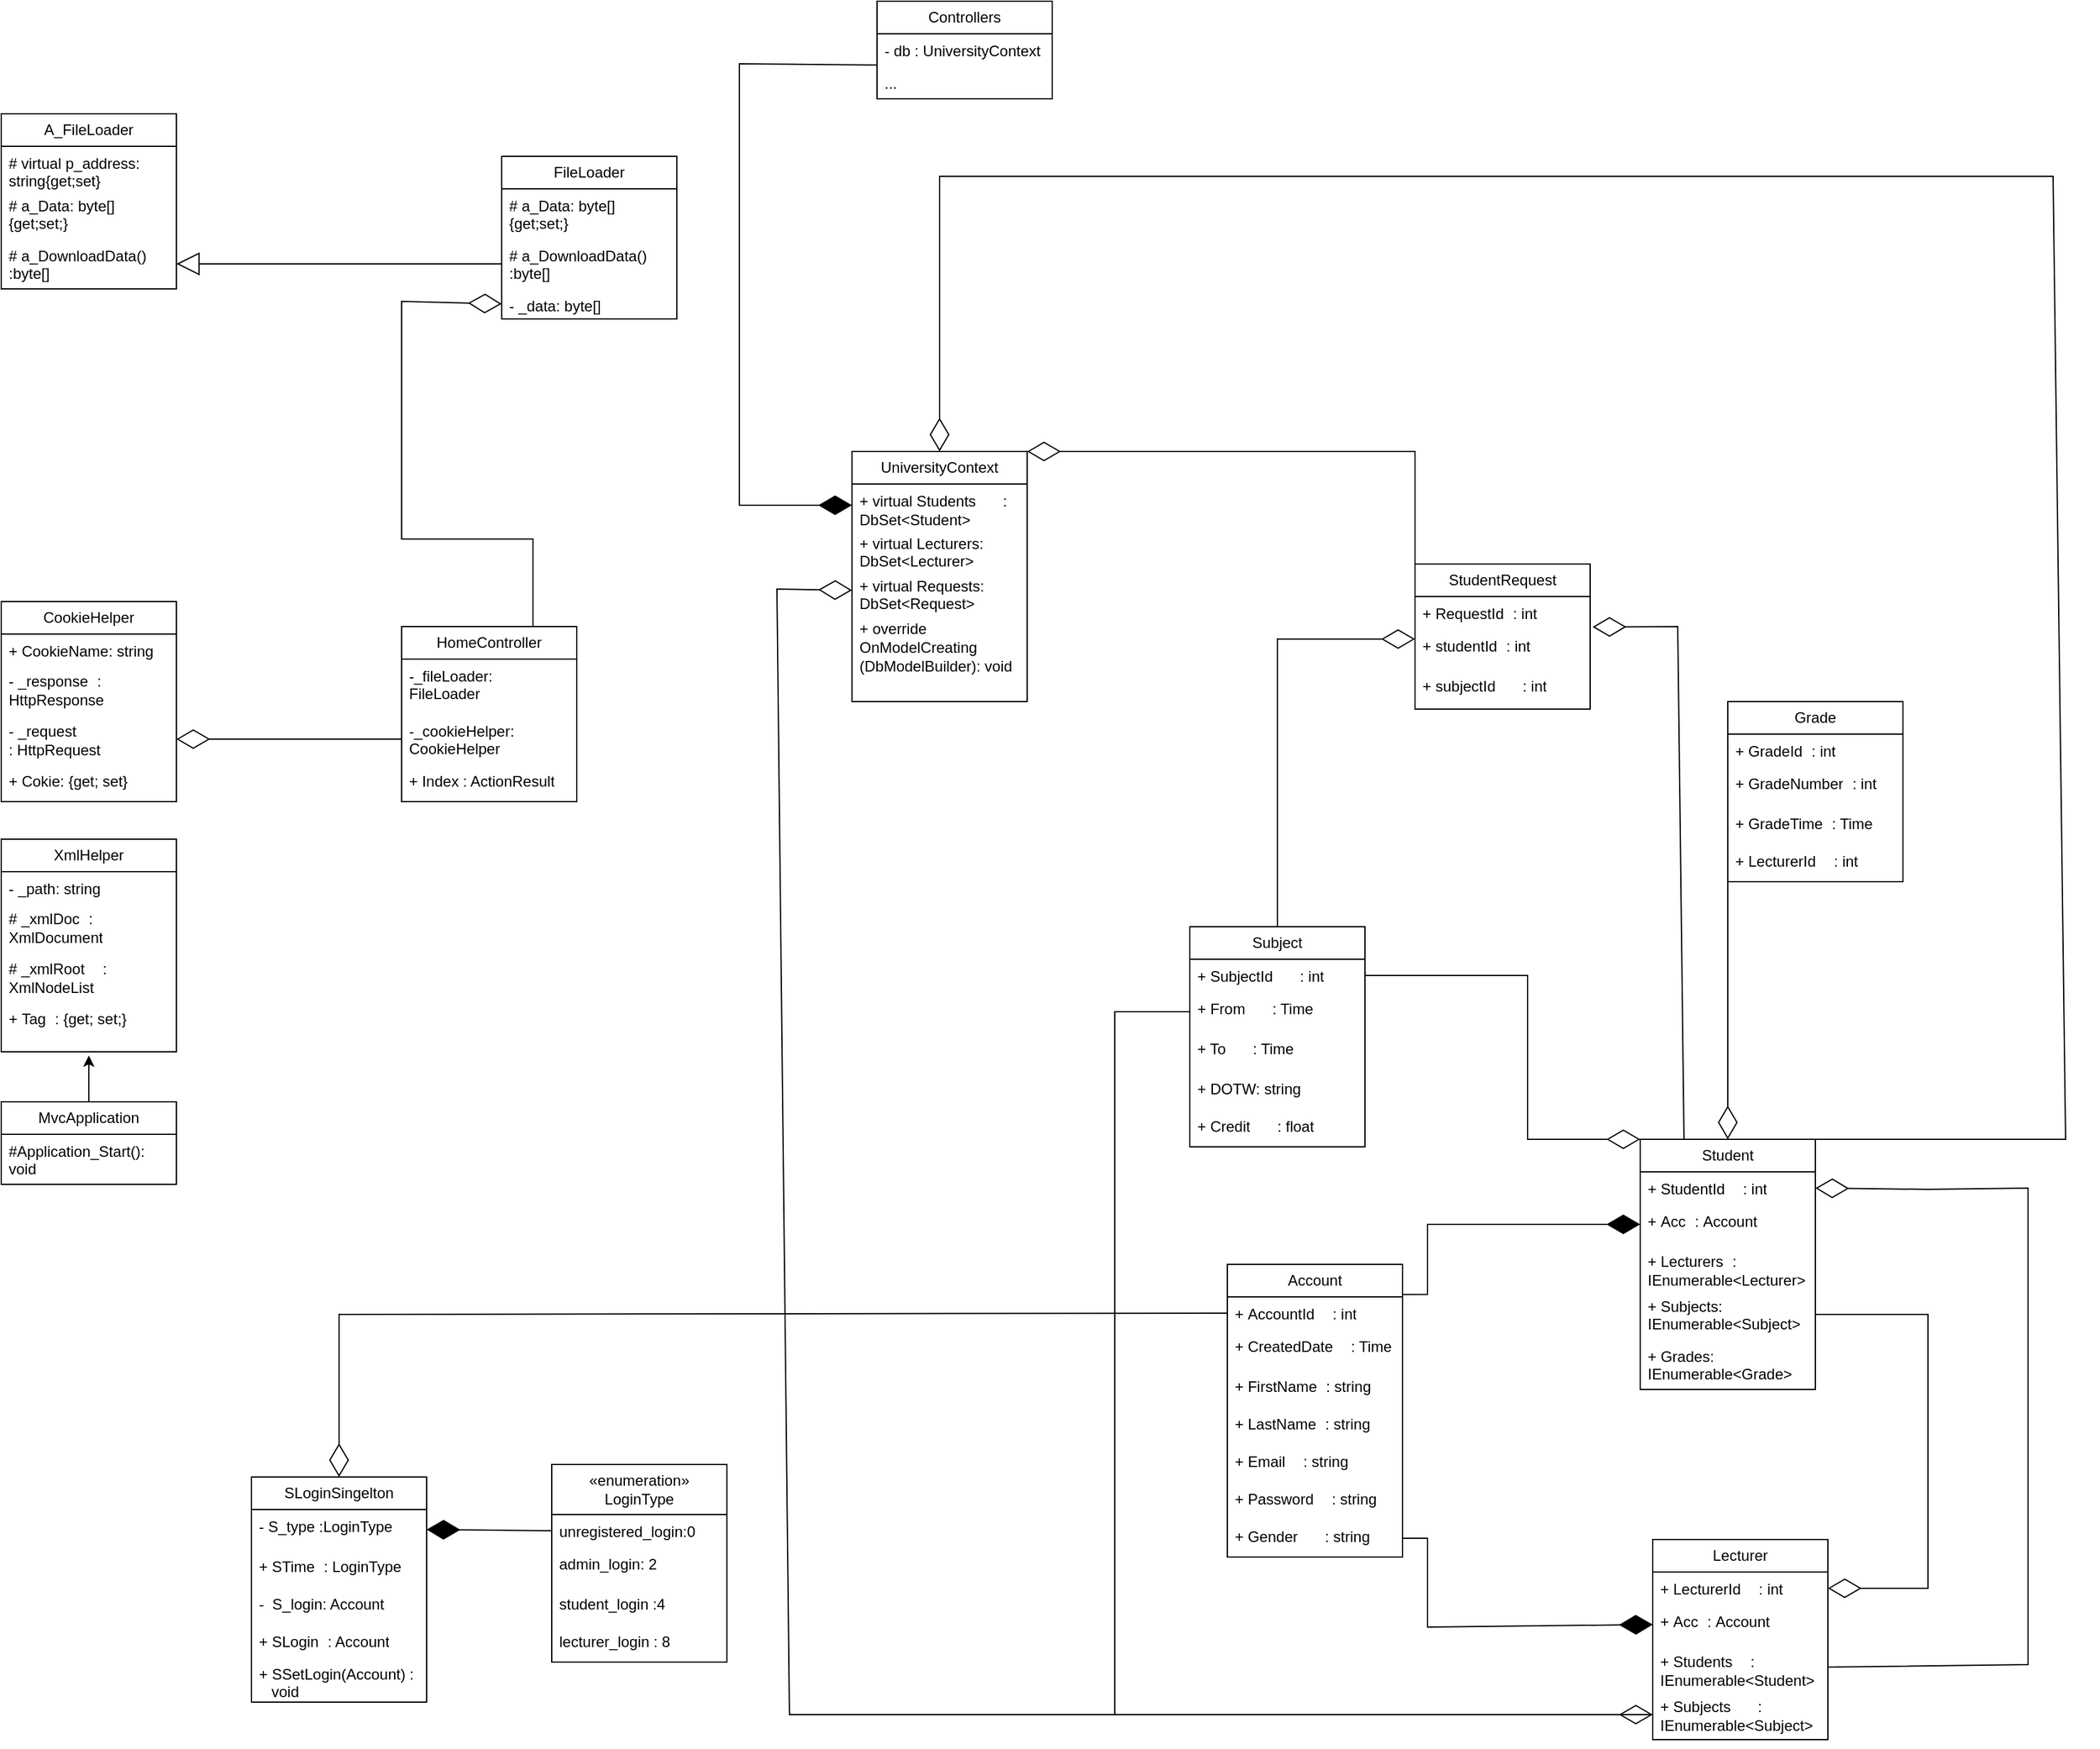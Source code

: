 <mxfile version="21.0.6" type="device"><diagram name="Страница 1" id="08dbwA2sCnlIQFmaK5ob"><mxGraphModel dx="2336" dy="2007" grid="1" gridSize="10" guides="1" tooltips="1" connect="1" arrows="1" fold="1" page="1" pageScale="1" pageWidth="827" pageHeight="1169" math="0" shadow="0"><root><mxCell id="0"/><mxCell id="1" parent="0"/><mxCell id="9_veCbzm8Ff3fqLZp_he-1" value="Grade" style="swimlane;fontStyle=0;childLayout=stackLayout;horizontal=1;startSize=26;fillColor=none;horizontalStack=0;resizeParent=1;resizeParentMax=0;resizeLast=0;collapsible=1;marginBottom=0;whiteSpace=wrap;html=1;" parent="1" vertex="1"><mxGeometry x="770" y="-80" width="140" height="144" as="geometry"/></mxCell><mxCell id="9_veCbzm8Ff3fqLZp_he-2" value="+&amp;nbsp;GradeId&lt;span style=&quot;color: rgb(36, 41, 47); font-family: ui-monospace, SFMono-Regular, &amp;quot;SF Mono&amp;quot;, Menlo, Consolas, &amp;quot;Liberation Mono&amp;quot;, monospace; background-color: rgb(255, 255, 255);&quot;&gt; &lt;/span&gt;: int" style="text;strokeColor=none;fillColor=none;align=left;verticalAlign=top;spacingLeft=4;spacingRight=4;overflow=hidden;rotatable=0;points=[[0,0.5],[1,0.5]];portConstraint=eastwest;whiteSpace=wrap;html=1;" parent="9_veCbzm8Ff3fqLZp_he-1" vertex="1"><mxGeometry y="26" width="140" height="26" as="geometry"/></mxCell><mxCell id="9_veCbzm8Ff3fqLZp_he-4" value="+&amp;nbsp;GradeNumber&lt;span style=&quot;color: rgb(36, 41, 47); font-family: ui-monospace, SFMono-Regular, &amp;quot;SF Mono&amp;quot;, Menlo, Consolas, &amp;quot;Liberation Mono&amp;quot;, monospace; background-color: rgb(255, 255, 255);&quot;&gt; &lt;/span&gt;: int" style="text;strokeColor=none;fillColor=none;align=left;verticalAlign=top;spacingLeft=4;spacingRight=4;overflow=hidden;rotatable=0;points=[[0,0.5],[1,0.5]];portConstraint=eastwest;whiteSpace=wrap;html=1;" parent="9_veCbzm8Ff3fqLZp_he-1" vertex="1"><mxGeometry y="52" width="140" height="32" as="geometry"/></mxCell><mxCell id="9_veCbzm8Ff3fqLZp_he-6" value="+&amp;nbsp;GradeTime&lt;span style=&quot;color: rgb(36, 41, 47); font-family: ui-monospace, SFMono-Regular, &amp;quot;SF Mono&amp;quot;, Menlo, Consolas, &amp;quot;Liberation Mono&amp;quot;, monospace; background-color: rgb(255, 255, 255);&quot;&gt; &lt;/span&gt;: Time" style="text;strokeColor=none;fillColor=none;align=left;verticalAlign=top;spacingLeft=4;spacingRight=4;overflow=hidden;rotatable=0;points=[[0,0.5],[1,0.5]];portConstraint=eastwest;whiteSpace=wrap;html=1;" parent="9_veCbzm8Ff3fqLZp_he-1" vertex="1"><mxGeometry y="84" width="140" height="30" as="geometry"/></mxCell><mxCell id="9_veCbzm8Ff3fqLZp_he-7" value="+&amp;nbsp;LecturerId&lt;span style=&quot;color: rgb(36, 41, 47); font-family: ui-monospace, SFMono-Regular, &amp;quot;SF Mono&amp;quot;, Menlo, Consolas, &amp;quot;Liberation Mono&amp;quot;, monospace; background-color: rgb(255, 255, 255);&quot;&gt; &lt;/span&gt;&lt;span style=&quot;color: rgb(36, 41, 47); font-family: ui-monospace, SFMono-Regular, &amp;quot;SF Mono&amp;quot;, Menlo, Consolas, &amp;quot;Liberation Mono&amp;quot;, monospace; background-color: rgb(255, 255, 255);&quot;&gt;&amp;nbsp;&lt;/span&gt;: int" style="text;strokeColor=none;fillColor=none;align=left;verticalAlign=top;spacingLeft=4;spacingRight=4;overflow=hidden;rotatable=0;points=[[0,0.5],[1,0.5]];portConstraint=eastwest;whiteSpace=wrap;html=1;" parent="9_veCbzm8Ff3fqLZp_he-1" vertex="1"><mxGeometry y="114" width="140" height="30" as="geometry"/></mxCell><mxCell id="9_veCbzm8Ff3fqLZp_he-8" value="Account" style="swimlane;fontStyle=0;childLayout=stackLayout;horizontal=1;startSize=26;fillColor=none;horizontalStack=0;resizeParent=1;resizeParentMax=0;resizeLast=0;collapsible=1;marginBottom=0;whiteSpace=wrap;html=1;" parent="1" vertex="1"><mxGeometry x="370" y="370" width="140" height="234" as="geometry"/></mxCell><mxCell id="9_veCbzm8Ff3fqLZp_he-10" value="+&amp;nbsp;AccountId&lt;span style=&quot;color: rgb(36, 41, 47); font-family: ui-monospace, SFMono-Regular, &amp;quot;SF Mono&amp;quot;, Menlo, Consolas, &amp;quot;Liberation Mono&amp;quot;, monospace; background-color: rgb(255, 255, 255);&quot;&gt; &lt;/span&gt;&lt;span style=&quot;color: rgb(36, 41, 47); font-family: ui-monospace, SFMono-Regular, &amp;quot;SF Mono&amp;quot;, Menlo, Consolas, &amp;quot;Liberation Mono&amp;quot;, monospace; background-color: rgb(255, 255, 255);&quot;&gt;&amp;nbsp;&lt;/span&gt;: int" style="text;strokeColor=none;fillColor=none;align=left;verticalAlign=top;spacingLeft=4;spacingRight=4;overflow=hidden;rotatable=0;points=[[0,0.5],[1,0.5]];portConstraint=eastwest;whiteSpace=wrap;html=1;" parent="9_veCbzm8Ff3fqLZp_he-8" vertex="1"><mxGeometry y="26" width="140" height="26" as="geometry"/></mxCell><mxCell id="9_veCbzm8Ff3fqLZp_he-11" value="+&amp;nbsp;CreatedDate&lt;span style=&quot;color: rgb(36, 41, 47); font-family: ui-monospace, SFMono-Regular, &amp;quot;SF Mono&amp;quot;, Menlo, Consolas, &amp;quot;Liberation Mono&amp;quot;, monospace; background-color: rgb(255, 255, 255);&quot;&gt; &lt;/span&gt;&lt;span style=&quot;color: rgb(36, 41, 47); font-family: ui-monospace, SFMono-Regular, &amp;quot;SF Mono&amp;quot;, Menlo, Consolas, &amp;quot;Liberation Mono&amp;quot;, monospace; background-color: rgb(255, 255, 255);&quot;&gt;&amp;nbsp;&lt;/span&gt;: Time" style="text;strokeColor=none;fillColor=none;align=left;verticalAlign=top;spacingLeft=4;spacingRight=4;overflow=hidden;rotatable=0;points=[[0,0.5],[1,0.5]];portConstraint=eastwest;whiteSpace=wrap;html=1;" parent="9_veCbzm8Ff3fqLZp_he-8" vertex="1"><mxGeometry y="52" width="140" height="32" as="geometry"/></mxCell><mxCell id="9_veCbzm8Ff3fqLZp_he-12" value="+&amp;nbsp;FirstName&lt;span style=&quot;color: rgb(36, 41, 47); font-family: ui-monospace, SFMono-Regular, &amp;quot;SF Mono&amp;quot;, Menlo, Consolas, &amp;quot;Liberation Mono&amp;quot;, monospace; background-color: rgb(255, 255, 255);&quot;&gt; &lt;/span&gt;: string" style="text;strokeColor=none;fillColor=none;align=left;verticalAlign=top;spacingLeft=4;spacingRight=4;overflow=hidden;rotatable=0;points=[[0,0.5],[1,0.5]];portConstraint=eastwest;whiteSpace=wrap;html=1;" parent="9_veCbzm8Ff3fqLZp_he-8" vertex="1"><mxGeometry y="84" width="140" height="30" as="geometry"/></mxCell><mxCell id="9_veCbzm8Ff3fqLZp_he-13" value="+&amp;nbsp;LastName&lt;span style=&quot;color: rgb(36, 41, 47); font-family: ui-monospace, SFMono-Regular, &amp;quot;SF Mono&amp;quot;, Menlo, Consolas, &amp;quot;Liberation Mono&amp;quot;, monospace; background-color: rgb(255, 255, 255);&quot;&gt; &lt;/span&gt;: string" style="text;strokeColor=none;fillColor=none;align=left;verticalAlign=top;spacingLeft=4;spacingRight=4;overflow=hidden;rotatable=0;points=[[0,0.5],[1,0.5]];portConstraint=eastwest;whiteSpace=wrap;html=1;" parent="9_veCbzm8Ff3fqLZp_he-8" vertex="1"><mxGeometry y="114" width="140" height="30" as="geometry"/></mxCell><mxCell id="9_veCbzm8Ff3fqLZp_he-15" value="+&amp;nbsp;Email&lt;span style=&quot;color: rgb(36, 41, 47); font-family: ui-monospace, SFMono-Regular, &amp;quot;SF Mono&amp;quot;, Menlo, Consolas, &amp;quot;Liberation Mono&amp;quot;, monospace; background-color: rgb(255, 255, 255);&quot;&gt; &lt;/span&gt;&lt;span style=&quot;color: rgb(36, 41, 47); font-family: ui-monospace, SFMono-Regular, &amp;quot;SF Mono&amp;quot;, Menlo, Consolas, &amp;quot;Liberation Mono&amp;quot;, monospace; background-color: rgb(255, 255, 255);&quot;&gt;&amp;nbsp;&lt;/span&gt;: string" style="text;strokeColor=none;fillColor=none;align=left;verticalAlign=top;spacingLeft=4;spacingRight=4;overflow=hidden;rotatable=0;points=[[0,0.5],[1,0.5]];portConstraint=eastwest;whiteSpace=wrap;html=1;" parent="9_veCbzm8Ff3fqLZp_he-8" vertex="1"><mxGeometry y="144" width="140" height="30" as="geometry"/></mxCell><mxCell id="9_veCbzm8Ff3fqLZp_he-16" value="+&amp;nbsp;Password&lt;span style=&quot;color: rgb(36, 41, 47); font-family: ui-monospace, SFMono-Regular, &amp;quot;SF Mono&amp;quot;, Menlo, Consolas, &amp;quot;Liberation Mono&amp;quot;, monospace; background-color: rgb(255, 255, 255);&quot;&gt; &lt;/span&gt;&lt;span style=&quot;color: rgb(36, 41, 47); font-family: ui-monospace, SFMono-Regular, &amp;quot;SF Mono&amp;quot;, Menlo, Consolas, &amp;quot;Liberation Mono&amp;quot;, monospace; background-color: rgb(255, 255, 255);&quot;&gt;&amp;nbsp;&lt;/span&gt;: string" style="text;strokeColor=none;fillColor=none;align=left;verticalAlign=top;spacingLeft=4;spacingRight=4;overflow=hidden;rotatable=0;points=[[0,0.5],[1,0.5]];portConstraint=eastwest;whiteSpace=wrap;html=1;" parent="9_veCbzm8Ff3fqLZp_he-8" vertex="1"><mxGeometry y="174" width="140" height="30" as="geometry"/></mxCell><mxCell id="9_veCbzm8Ff3fqLZp_he-14" value="+&amp;nbsp;Gender&lt;span style=&quot;color: rgb(36, 41, 47); font-family: ui-monospace, SFMono-Regular, &amp;quot;SF Mono&amp;quot;, Menlo, Consolas, &amp;quot;Liberation Mono&amp;quot;, monospace; background-color: rgb(255, 255, 255);&quot;&gt; &lt;/span&gt;&lt;span style=&quot;color: rgb(36, 41, 47); font-family: ui-monospace, SFMono-Regular, &amp;quot;SF Mono&amp;quot;, Menlo, Consolas, &amp;quot;Liberation Mono&amp;quot;, monospace; background-color: rgb(255, 255, 255);&quot;&gt;&amp;nbsp;&lt;/span&gt;&lt;span style=&quot;color: rgb(36, 41, 47); font-family: ui-monospace, SFMono-Regular, &amp;quot;SF Mono&amp;quot;, Menlo, Consolas, &amp;quot;Liberation Mono&amp;quot;, monospace; background-color: rgb(255, 255, 255);&quot;&gt;&amp;nbsp;&lt;/span&gt;: string" style="text;strokeColor=none;fillColor=none;align=left;verticalAlign=top;spacingLeft=4;spacingRight=4;overflow=hidden;rotatable=0;points=[[0,0.5],[1,0.5]];portConstraint=eastwest;whiteSpace=wrap;html=1;" parent="9_veCbzm8Ff3fqLZp_he-8" vertex="1"><mxGeometry y="204" width="140" height="30" as="geometry"/></mxCell><mxCell id="9_veCbzm8Ff3fqLZp_he-34" value="«enumeration»&lt;br style=&quot;border-color: var(--border-color);&quot;&gt;LoginType" style="swimlane;fontStyle=0;childLayout=stackLayout;horizontal=1;startSize=40;fillColor=none;horizontalStack=0;resizeParent=1;resizeParentMax=0;resizeLast=0;collapsible=1;marginBottom=0;whiteSpace=wrap;html=1;" parent="1" vertex="1"><mxGeometry x="-170" y="530" width="140" height="158" as="geometry"/></mxCell><mxCell id="9_veCbzm8Ff3fqLZp_he-35" value="unregistered_login:0&lt;span style=&quot;color: rgb(36, 41, 47); font-family: ui-monospace, SFMono-Regular, &amp;quot;SF Mono&amp;quot;, Menlo, Consolas, &amp;quot;Liberation Mono&amp;quot;, monospace; background-color: rgb(255, 255, 255);&quot;&gt;&lt;/span&gt;" style="text;strokeColor=none;fillColor=none;align=left;verticalAlign=top;spacingLeft=4;spacingRight=4;overflow=hidden;rotatable=0;points=[[0,0.5],[1,0.5]];portConstraint=eastwest;whiteSpace=wrap;html=1;" parent="9_veCbzm8Ff3fqLZp_he-34" vertex="1"><mxGeometry y="40" width="140" height="26" as="geometry"/></mxCell><mxCell id="9_veCbzm8Ff3fqLZp_he-36" value="admin_login: 2" style="text;strokeColor=none;fillColor=none;align=left;verticalAlign=top;spacingLeft=4;spacingRight=4;overflow=hidden;rotatable=0;points=[[0,0.5],[1,0.5]];portConstraint=eastwest;whiteSpace=wrap;html=1;" parent="9_veCbzm8Ff3fqLZp_he-34" vertex="1"><mxGeometry y="66" width="140" height="32" as="geometry"/></mxCell><mxCell id="9_veCbzm8Ff3fqLZp_he-37" value="student_login :4&lt;span style=&quot;color: rgb(36, 41, 47); font-family: ui-monospace, SFMono-Regular, &amp;quot;SF Mono&amp;quot;, Menlo, Consolas, &amp;quot;Liberation Mono&amp;quot;, monospace; background-color: rgb(255, 255, 255);&quot;&gt;&lt;/span&gt;" style="text;strokeColor=none;fillColor=none;align=left;verticalAlign=top;spacingLeft=4;spacingRight=4;overflow=hidden;rotatable=0;points=[[0,0.5],[1,0.5]];portConstraint=eastwest;whiteSpace=wrap;html=1;" parent="9_veCbzm8Ff3fqLZp_he-34" vertex="1"><mxGeometry y="98" width="140" height="30" as="geometry"/></mxCell><mxCell id="9_veCbzm8Ff3fqLZp_he-38" value="lecturer_login : 8&lt;span style=&quot;color: rgb(36, 41, 47); font-family: ui-monospace, SFMono-Regular, &amp;quot;SF Mono&amp;quot;, Menlo, Consolas, &amp;quot;Liberation Mono&amp;quot;, monospace; background-color: rgb(255, 255, 255);&quot;&gt;&lt;/span&gt;" style="text;strokeColor=none;fillColor=none;align=left;verticalAlign=top;spacingLeft=4;spacingRight=4;overflow=hidden;rotatable=0;points=[[0,0.5],[1,0.5]];portConstraint=eastwest;whiteSpace=wrap;html=1;" parent="9_veCbzm8Ff3fqLZp_he-34" vertex="1"><mxGeometry y="128" width="140" height="30" as="geometry"/></mxCell><mxCell id="9_veCbzm8Ff3fqLZp_he-40" value="SLoginSingelton" style="swimlane;fontStyle=0;childLayout=stackLayout;horizontal=1;startSize=26;fillColor=none;horizontalStack=0;resizeParent=1;resizeParentMax=0;resizeLast=0;collapsible=1;marginBottom=0;whiteSpace=wrap;html=1;" parent="1" vertex="1"><mxGeometry x="-410" y="540" width="140" height="180" as="geometry"/></mxCell><mxCell id="9_veCbzm8Ff3fqLZp_he-42" value="- S_type :LoginType&lt;span style=&quot;color: rgb(36, 41, 47); font-family: ui-monospace, SFMono-Regular, &amp;quot;SF Mono&amp;quot;, Menlo, Consolas, &amp;quot;Liberation Mono&amp;quot;, monospace; background-color: rgb(255, 255, 255);&quot;&gt; &lt;/span&gt;" style="text;strokeColor=none;fillColor=none;align=left;verticalAlign=top;spacingLeft=4;spacingRight=4;overflow=hidden;rotatable=0;points=[[0,0.5],[1,0.5]];portConstraint=eastwest;whiteSpace=wrap;html=1;" parent="9_veCbzm8Ff3fqLZp_he-40" vertex="1"><mxGeometry y="26" width="140" height="32" as="geometry"/></mxCell><mxCell id="9_veCbzm8Ff3fqLZp_he-43" value="+ STime&lt;span style=&quot;color: rgb(36, 41, 47); font-family: ui-monospace, SFMono-Regular, &amp;quot;SF Mono&amp;quot;, Menlo, Consolas, &amp;quot;Liberation Mono&amp;quot;, monospace; background-color: rgb(255, 255, 255);&quot;&gt;&amp;nbsp;&lt;/span&gt;:&amp;nbsp;LoginType&lt;span style=&quot;color: rgb(36, 41, 47); font-family: ui-monospace, SFMono-Regular, &amp;quot;SF Mono&amp;quot;, Menlo, Consolas, &amp;quot;Liberation Mono&amp;quot;, monospace; background-color: rgb(255, 255, 255);&quot;&gt; &lt;/span&gt;" style="text;strokeColor=none;fillColor=none;align=left;verticalAlign=top;spacingLeft=4;spacingRight=4;overflow=hidden;rotatable=0;points=[[0,0.5],[1,0.5]];portConstraint=eastwest;whiteSpace=wrap;html=1;" parent="9_veCbzm8Ff3fqLZp_he-40" vertex="1"><mxGeometry y="58" width="140" height="30" as="geometry"/></mxCell><mxCell id="9_veCbzm8Ff3fqLZp_he-44" value="-&amp;nbsp; S_login: Account" style="text;strokeColor=none;fillColor=none;align=left;verticalAlign=top;spacingLeft=4;spacingRight=4;overflow=hidden;rotatable=0;points=[[0,0.5],[1,0.5]];portConstraint=eastwest;whiteSpace=wrap;html=1;" parent="9_veCbzm8Ff3fqLZp_he-40" vertex="1"><mxGeometry y="88" width="140" height="30" as="geometry"/></mxCell><mxCell id="9_veCbzm8Ff3fqLZp_he-41" value="+&amp;nbsp;SLogin&lt;span style=&quot;color: rgb(36, 41, 47); font-family: ui-monospace, SFMono-Regular, &amp;quot;SF Mono&amp;quot;, Menlo, Consolas, &amp;quot;Liberation Mono&amp;quot;, monospace; background-color: rgb(255, 255, 255);&quot;&gt; &lt;/span&gt;: Account" style="text;strokeColor=none;fillColor=none;align=left;verticalAlign=top;spacingLeft=4;spacingRight=4;overflow=hidden;rotatable=0;points=[[0,0.5],[1,0.5]];portConstraint=eastwest;whiteSpace=wrap;html=1;" parent="9_veCbzm8Ff3fqLZp_he-40" vertex="1"><mxGeometry y="118" width="140" height="26" as="geometry"/></mxCell><mxCell id="9_veCbzm8Ff3fqLZp_he-47" value="+ SSetLogin(Account) :&amp;nbsp; &amp;nbsp; &amp;nbsp;void" style="text;strokeColor=none;fillColor=none;align=left;verticalAlign=top;spacingLeft=4;spacingRight=4;overflow=hidden;rotatable=0;points=[[0,0.5],[1,0.5]];portConstraint=eastwest;whiteSpace=wrap;html=1;" parent="9_veCbzm8Ff3fqLZp_he-40" vertex="1"><mxGeometry y="144" width="140" height="36" as="geometry"/></mxCell><mxCell id="9_veCbzm8Ff3fqLZp_he-46" value="" style="endArrow=diamondThin;endFill=1;endSize=24;html=1;rounded=0;entryX=1;entryY=0.5;entryDx=0;entryDy=0;exitX=0;exitY=0.5;exitDx=0;exitDy=0;" parent="1" source="9_veCbzm8Ff3fqLZp_he-35" target="9_veCbzm8Ff3fqLZp_he-42" edge="1"><mxGeometry width="160" relative="1" as="geometry"><mxPoint x="-60" y="470" as="sourcePoint"/><mxPoint x="100" y="470" as="targetPoint"/></mxGeometry></mxCell><mxCell id="aptU_gc38uHqV0_6gAr--9" value="Student&lt;span style=&quot;color: rgb(36, 41, 47); font-family: ui-monospace, SFMono-Regular, &amp;quot;SF Mono&amp;quot;, Menlo, Consolas, &amp;quot;Liberation Mono&amp;quot;, monospace; text-align: start; background-color: rgb(255, 255, 255);&quot;&gt; &lt;/span&gt;" style="swimlane;fontStyle=0;childLayout=stackLayout;horizontal=1;startSize=26;fillColor=none;horizontalStack=0;resizeParent=1;resizeParentMax=0;resizeLast=0;collapsible=1;marginBottom=0;whiteSpace=wrap;html=1;" parent="1" vertex="1"><mxGeometry x="700" y="270" width="140" height="200" as="geometry"/></mxCell><mxCell id="aptU_gc38uHqV0_6gAr--10" value="+&amp;nbsp;StudentId&lt;span style=&quot;color: rgb(36, 41, 47); font-family: ui-monospace, SFMono-Regular, &amp;quot;SF Mono&amp;quot;, Menlo, Consolas, &amp;quot;Liberation Mono&amp;quot;, monospace; background-color: rgb(255, 255, 255);&quot;&gt; &lt;/span&gt;&lt;span style=&quot;color: rgb(36, 41, 47); font-family: ui-monospace, SFMono-Regular, &amp;quot;SF Mono&amp;quot;, Menlo, Consolas, &amp;quot;Liberation Mono&amp;quot;, monospace; background-color: rgb(255, 255, 255);&quot;&gt;&amp;nbsp;&lt;/span&gt;: int" style="text;strokeColor=none;fillColor=none;align=left;verticalAlign=top;spacingLeft=4;spacingRight=4;overflow=hidden;rotatable=0;points=[[0,0.5],[1,0.5]];portConstraint=eastwest;whiteSpace=wrap;html=1;" parent="aptU_gc38uHqV0_6gAr--9" vertex="1"><mxGeometry y="26" width="140" height="26" as="geometry"/></mxCell><mxCell id="aptU_gc38uHqV0_6gAr--11" value="+&amp;nbsp;Acc&lt;span style=&quot;color: rgb(36, 41, 47); font-family: ui-monospace, SFMono-Regular, &amp;quot;SF Mono&amp;quot;, Menlo, Consolas, &amp;quot;Liberation Mono&amp;quot;, monospace; background-color: rgb(255, 255, 255);&quot;&gt;&amp;nbsp;&lt;/span&gt;:&amp;nbsp;Account&lt;span style=&quot;color: rgb(36, 41, 47); font-family: ui-monospace, SFMono-Regular, &amp;quot;SF Mono&amp;quot;, Menlo, Consolas, &amp;quot;Liberation Mono&amp;quot;, monospace; background-color: rgb(255, 255, 255);&quot;&gt; &lt;/span&gt;" style="text;strokeColor=none;fillColor=none;align=left;verticalAlign=top;spacingLeft=4;spacingRight=4;overflow=hidden;rotatable=0;points=[[0,0.5],[1,0.5]];portConstraint=eastwest;whiteSpace=wrap;html=1;" parent="aptU_gc38uHqV0_6gAr--9" vertex="1"><mxGeometry y="52" width="140" height="32" as="geometry"/></mxCell><mxCell id="aptU_gc38uHqV0_6gAr--12" value="+&amp;nbsp;Lecturers&lt;span style=&quot;color: rgb(36, 41, 47); font-family: ui-monospace, SFMono-Regular, &amp;quot;SF Mono&amp;quot;, Menlo, Consolas, &amp;quot;Liberation Mono&amp;quot;, monospace; background-color: rgb(255, 255, 255);&quot;&gt; &lt;/span&gt;: IEnumerable&amp;lt;Lecturer&amp;gt;" style="text;strokeColor=none;fillColor=none;align=left;verticalAlign=top;spacingLeft=4;spacingRight=4;overflow=hidden;rotatable=0;points=[[0,0.5],[1,0.5]];portConstraint=eastwest;whiteSpace=wrap;html=1;" parent="aptU_gc38uHqV0_6gAr--9" vertex="1"><mxGeometry y="84" width="140" height="36" as="geometry"/></mxCell><mxCell id="aptU_gc38uHqV0_6gAr--13" value="+&amp;nbsp;Subjects:&amp;nbsp; IEnumerable&amp;lt;Subject&amp;gt;" style="text;strokeColor=none;fillColor=none;align=left;verticalAlign=top;spacingLeft=4;spacingRight=4;overflow=hidden;rotatable=0;points=[[0,0.5],[1,0.5]];portConstraint=eastwest;whiteSpace=wrap;html=1;" parent="aptU_gc38uHqV0_6gAr--9" vertex="1"><mxGeometry y="120" width="140" height="40" as="geometry"/></mxCell><mxCell id="aptU_gc38uHqV0_6gAr--36" value="+&amp;nbsp;Grades:&amp;nbsp; IEnumerable&amp;lt;Grade&amp;gt;" style="text;strokeColor=none;fillColor=none;align=left;verticalAlign=top;spacingLeft=4;spacingRight=4;overflow=hidden;rotatable=0;points=[[0,0.5],[1,0.5]];portConstraint=eastwest;whiteSpace=wrap;html=1;" parent="aptU_gc38uHqV0_6gAr--9" vertex="1"><mxGeometry y="160" width="140" height="40" as="geometry"/></mxCell><mxCell id="aptU_gc38uHqV0_6gAr--14" value="Lecturer" style="swimlane;fontStyle=0;childLayout=stackLayout;horizontal=1;startSize=26;fillColor=none;horizontalStack=0;resizeParent=1;resizeParentMax=0;resizeLast=0;collapsible=1;marginBottom=0;whiteSpace=wrap;html=1;" parent="1" vertex="1"><mxGeometry x="710" y="590" width="140" height="160" as="geometry"/></mxCell><mxCell id="aptU_gc38uHqV0_6gAr--15" value="+&amp;nbsp;LecturerId&lt;span style=&quot;color: rgb(36, 41, 47); font-family: ui-monospace, SFMono-Regular, &amp;quot;SF Mono&amp;quot;, Menlo, Consolas, &amp;quot;Liberation Mono&amp;quot;, monospace; background-color: rgb(255, 255, 255);&quot;&gt; &lt;/span&gt;&lt;span style=&quot;color: rgb(36, 41, 47); font-family: ui-monospace, SFMono-Regular, &amp;quot;SF Mono&amp;quot;, Menlo, Consolas, &amp;quot;Liberation Mono&amp;quot;, monospace; background-color: rgb(255, 255, 255);&quot;&gt;&amp;nbsp;&lt;/span&gt;: int" style="text;strokeColor=none;fillColor=none;align=left;verticalAlign=top;spacingLeft=4;spacingRight=4;overflow=hidden;rotatable=0;points=[[0,0.5],[1,0.5]];portConstraint=eastwest;whiteSpace=wrap;html=1;" parent="aptU_gc38uHqV0_6gAr--14" vertex="1"><mxGeometry y="26" width="140" height="26" as="geometry"/></mxCell><mxCell id="aptU_gc38uHqV0_6gAr--16" value="+&amp;nbsp;Acc&lt;span style=&quot;color: rgb(36, 41, 47); font-family: ui-monospace, SFMono-Regular, &amp;quot;SF Mono&amp;quot;, Menlo, Consolas, &amp;quot;Liberation Mono&amp;quot;, monospace; background-color: rgb(255, 255, 255);&quot;&gt;&amp;nbsp;&lt;/span&gt;:&amp;nbsp;Account&lt;span style=&quot;color: rgb(36, 41, 47); font-family: ui-monospace, SFMono-Regular, &amp;quot;SF Mono&amp;quot;, Menlo, Consolas, &amp;quot;Liberation Mono&amp;quot;, monospace; background-color: rgb(255, 255, 255);&quot;&gt; &lt;/span&gt;" style="text;strokeColor=none;fillColor=none;align=left;verticalAlign=top;spacingLeft=4;spacingRight=4;overflow=hidden;rotatable=0;points=[[0,0.5],[1,0.5]];portConstraint=eastwest;whiteSpace=wrap;html=1;" parent="aptU_gc38uHqV0_6gAr--14" vertex="1"><mxGeometry y="52" width="140" height="32" as="geometry"/></mxCell><mxCell id="aptU_gc38uHqV0_6gAr--17" value="+&amp;nbsp;Students&lt;span style=&quot;color: rgb(36, 41, 47); font-family: ui-monospace, SFMono-Regular, &amp;quot;SF Mono&amp;quot;, Menlo, Consolas, &amp;quot;Liberation Mono&amp;quot;, monospace; background-color: rgb(255, 255, 255);&quot;&gt; &lt;/span&gt;&lt;span style=&quot;color: rgb(36, 41, 47); font-family: ui-monospace, SFMono-Regular, &amp;quot;SF Mono&amp;quot;, Menlo, Consolas, &amp;quot;Liberation Mono&amp;quot;, monospace; background-color: rgb(255, 255, 255);&quot;&gt;&amp;nbsp;&lt;/span&gt;: IEnumerable&amp;lt;Student&amp;gt;" style="text;strokeColor=none;fillColor=none;align=left;verticalAlign=top;spacingLeft=4;spacingRight=4;overflow=hidden;rotatable=0;points=[[0,0.5],[1,0.5]];portConstraint=eastwest;whiteSpace=wrap;html=1;" parent="aptU_gc38uHqV0_6gAr--14" vertex="1"><mxGeometry y="84" width="140" height="36" as="geometry"/></mxCell><mxCell id="aptU_gc38uHqV0_6gAr--18" value="+&amp;nbsp;Subjects&lt;span style=&quot;color: rgb(36, 41, 47); font-family: ui-monospace, SFMono-Regular, &amp;quot;SF Mono&amp;quot;, Menlo, Consolas, &amp;quot;Liberation Mono&amp;quot;, monospace; background-color: rgb(255, 255, 255);&quot;&gt; &lt;/span&gt;&lt;span style=&quot;color: rgb(36, 41, 47); font-family: ui-monospace, SFMono-Regular, &amp;quot;SF Mono&amp;quot;, Menlo, Consolas, &amp;quot;Liberation Mono&amp;quot;, monospace; background-color: rgb(255, 255, 255);&quot;&gt;&amp;nbsp;&lt;/span&gt;&lt;span style=&quot;color: rgb(36, 41, 47); font-family: ui-monospace, SFMono-Regular, &amp;quot;SF Mono&amp;quot;, Menlo, Consolas, &amp;quot;Liberation Mono&amp;quot;, monospace; background-color: rgb(255, 255, 255);&quot;&gt;&amp;nbsp;&lt;/span&gt;: IEnumerable&amp;lt;Subject&amp;gt;" style="text;strokeColor=none;fillColor=none;align=left;verticalAlign=top;spacingLeft=4;spacingRight=4;overflow=hidden;rotatable=0;points=[[0,0.5],[1,0.5]];portConstraint=eastwest;whiteSpace=wrap;html=1;" parent="aptU_gc38uHqV0_6gAr--14" vertex="1"><mxGeometry y="120" width="140" height="40" as="geometry"/></mxCell><mxCell id="aptU_gc38uHqV0_6gAr--19" value="" style="endArrow=diamondThin;endFill=0;endSize=24;html=1;rounded=0;entryX=1;entryY=0.5;entryDx=0;entryDy=0;exitX=1;exitY=0.5;exitDx=0;exitDy=0;" parent="1" source="aptU_gc38uHqV0_6gAr--17" target="aptU_gc38uHqV0_6gAr--10" edge="1"><mxGeometry width="160" relative="1" as="geometry"><mxPoint x="690" y="554" as="sourcePoint"/><mxPoint x="850" y="554" as="targetPoint"/><Array as="points"><mxPoint x="1010" y="690"/><mxPoint x="1010" y="590"/><mxPoint x="1010" y="460"/><mxPoint x="1010" y="369"/><mxPoint x="1010" y="309"/><mxPoint x="930" y="310"/></Array></mxGeometry></mxCell><mxCell id="aptU_gc38uHqV0_6gAr--20" value="" style="endArrow=diamondThin;endFill=0;endSize=24;html=1;rounded=0;entryX=1;entryY=0.5;entryDx=0;entryDy=0;exitX=1;exitY=0.5;exitDx=0;exitDy=0;" parent="1" source="aptU_gc38uHqV0_6gAr--13" target="aptU_gc38uHqV0_6gAr--15" edge="1"><mxGeometry width="160" relative="1" as="geometry"><mxPoint x="850" y="460" as="sourcePoint"/><mxPoint x="1020" y="430" as="targetPoint"/><Array as="points"><mxPoint x="930" y="410"/><mxPoint x="930" y="540"/><mxPoint x="930" y="629"/></Array></mxGeometry></mxCell><mxCell id="aptU_gc38uHqV0_6gAr--23" value="" style="endArrow=diamondThin;endFill=1;endSize=24;html=1;rounded=0;entryX=0;entryY=0.5;entryDx=0;entryDy=0;exitX=1;exitY=0.5;exitDx=0;exitDy=0;" parent="1" source="9_veCbzm8Ff3fqLZp_he-14" target="aptU_gc38uHqV0_6gAr--16" edge="1"><mxGeometry width="160" relative="1" as="geometry"><mxPoint x="530" y="575" as="sourcePoint"/><mxPoint x="340" y="650" as="targetPoint"/><Array as="points"><mxPoint x="530" y="589"/><mxPoint x="530" y="660"/></Array></mxGeometry></mxCell><mxCell id="aptU_gc38uHqV0_6gAr--24" value="" style="endArrow=diamondThin;endFill=1;endSize=24;html=1;rounded=0;entryX=0;entryY=0.5;entryDx=0;entryDy=0;exitX=1;exitY=0.103;exitDx=0;exitDy=0;exitPerimeter=0;" parent="1" source="9_veCbzm8Ff3fqLZp_he-8" target="aptU_gc38uHqV0_6gAr--11" edge="1"><mxGeometry width="160" relative="1" as="geometry"><mxPoint x="530" y="414" as="sourcePoint"/><mxPoint x="730" y="453" as="targetPoint"/><Array as="points"><mxPoint x="530" y="394"/><mxPoint x="530" y="338"/></Array></mxGeometry></mxCell><mxCell id="aptU_gc38uHqV0_6gAr--26" value="Subject" style="swimlane;fontStyle=0;childLayout=stackLayout;horizontal=1;startSize=26;fillColor=none;horizontalStack=0;resizeParent=1;resizeParentMax=0;resizeLast=0;collapsible=1;marginBottom=0;whiteSpace=wrap;html=1;" parent="1" vertex="1"><mxGeometry x="340" y="100" width="140" height="176" as="geometry"/></mxCell><mxCell id="aptU_gc38uHqV0_6gAr--27" value="+&amp;nbsp;SubjectId&lt;span style=&quot;color: rgb(36, 41, 47); font-family: ui-monospace, SFMono-Regular, &amp;quot;SF Mono&amp;quot;, Menlo, Consolas, &amp;quot;Liberation Mono&amp;quot;, monospace; background-color: rgb(255, 255, 255);&quot;&gt; &lt;/span&gt;&lt;span style=&quot;color: rgb(36, 41, 47); font-family: ui-monospace, SFMono-Regular, &amp;quot;SF Mono&amp;quot;, Menlo, Consolas, &amp;quot;Liberation Mono&amp;quot;, monospace; background-color: rgb(255, 255, 255);&quot;&gt;&amp;nbsp;&lt;/span&gt;&lt;span style=&quot;color: rgb(36, 41, 47); font-family: ui-monospace, SFMono-Regular, &amp;quot;SF Mono&amp;quot;, Menlo, Consolas, &amp;quot;Liberation Mono&amp;quot;, monospace; background-color: rgb(255, 255, 255);&quot;&gt;&amp;nbsp;&lt;/span&gt;: int" style="text;strokeColor=none;fillColor=none;align=left;verticalAlign=top;spacingLeft=4;spacingRight=4;overflow=hidden;rotatable=0;points=[[0,0.5],[1,0.5]];portConstraint=eastwest;whiteSpace=wrap;html=1;" parent="aptU_gc38uHqV0_6gAr--26" vertex="1"><mxGeometry y="26" width="140" height="26" as="geometry"/></mxCell><mxCell id="aptU_gc38uHqV0_6gAr--28" value="+&amp;nbsp;From&lt;span style=&quot;color: rgb(36, 41, 47); font-family: ui-monospace, SFMono-Regular, &amp;quot;SF Mono&amp;quot;, Menlo, Consolas, &amp;quot;Liberation Mono&amp;quot;, monospace; background-color: rgb(255, 255, 255);&quot;&gt; &lt;/span&gt;&lt;span style=&quot;color: rgb(36, 41, 47); font-family: ui-monospace, SFMono-Regular, &amp;quot;SF Mono&amp;quot;, Menlo, Consolas, &amp;quot;Liberation Mono&amp;quot;, monospace; background-color: rgb(255, 255, 255);&quot;&gt;&amp;nbsp;&lt;/span&gt;&lt;span style=&quot;color: rgb(36, 41, 47); font-family: ui-monospace, SFMono-Regular, &amp;quot;SF Mono&amp;quot;, Menlo, Consolas, &amp;quot;Liberation Mono&amp;quot;, monospace; background-color: rgb(255, 255, 255);&quot;&gt;&amp;nbsp;&lt;/span&gt;: Time" style="text;strokeColor=none;fillColor=none;align=left;verticalAlign=top;spacingLeft=4;spacingRight=4;overflow=hidden;rotatable=0;points=[[0,0.5],[1,0.5]];portConstraint=eastwest;whiteSpace=wrap;html=1;" parent="aptU_gc38uHqV0_6gAr--26" vertex="1"><mxGeometry y="52" width="140" height="32" as="geometry"/></mxCell><mxCell id="aptU_gc38uHqV0_6gAr--29" value="+ To&lt;span style=&quot;color: rgb(36, 41, 47); font-family: ui-monospace, SFMono-Regular, &amp;quot;SF Mono&amp;quot;, Menlo, Consolas, &amp;quot;Liberation Mono&amp;quot;, monospace; background-color: rgb(255, 255, 255);&quot;&gt;&amp;nbsp;&lt;/span&gt;&lt;span style=&quot;color: rgb(36, 41, 47); font-family: ui-monospace, SFMono-Regular, &amp;quot;SF Mono&amp;quot;, Menlo, Consolas, &amp;quot;Liberation Mono&amp;quot;, monospace; background-color: rgb(255, 255, 255);&quot;&gt;&amp;nbsp;&lt;/span&gt;&lt;span style=&quot;color: rgb(36, 41, 47); font-family: ui-monospace, SFMono-Regular, &amp;quot;SF Mono&amp;quot;, Menlo, Consolas, &amp;quot;Liberation Mono&amp;quot;, monospace; background-color: rgb(255, 255, 255);&quot;&gt;&amp;nbsp;&lt;/span&gt;: Time" style="text;strokeColor=none;fillColor=none;align=left;verticalAlign=top;spacingLeft=4;spacingRight=4;overflow=hidden;rotatable=0;points=[[0,0.5],[1,0.5]];portConstraint=eastwest;whiteSpace=wrap;html=1;" parent="aptU_gc38uHqV0_6gAr--26" vertex="1"><mxGeometry y="84" width="140" height="32" as="geometry"/></mxCell><mxCell id="aptU_gc38uHqV0_6gAr--30" value="+ DOTW: string" style="text;strokeColor=none;fillColor=none;align=left;verticalAlign=top;spacingLeft=4;spacingRight=4;overflow=hidden;rotatable=0;points=[[0,0.5],[1,0.5]];portConstraint=eastwest;whiteSpace=wrap;html=1;" parent="aptU_gc38uHqV0_6gAr--26" vertex="1"><mxGeometry y="116" width="140" height="30" as="geometry"/></mxCell><mxCell id="aptU_gc38uHqV0_6gAr--31" value="+&amp;nbsp;Credit&lt;span style=&quot;color: rgb(36, 41, 47); font-family: ui-monospace, SFMono-Regular, &amp;quot;SF Mono&amp;quot;, Menlo, Consolas, &amp;quot;Liberation Mono&amp;quot;, monospace; background-color: rgb(255, 255, 255);&quot;&gt; &lt;/span&gt;&lt;span style=&quot;color: rgb(36, 41, 47); font-family: ui-monospace, SFMono-Regular, &amp;quot;SF Mono&amp;quot;, Menlo, Consolas, &amp;quot;Liberation Mono&amp;quot;, monospace; background-color: rgb(255, 255, 255);&quot;&gt;&amp;nbsp;&lt;/span&gt;&lt;span style=&quot;color: rgb(36, 41, 47); font-family: ui-monospace, SFMono-Regular, &amp;quot;SF Mono&amp;quot;, Menlo, Consolas, &amp;quot;Liberation Mono&amp;quot;, monospace; background-color: rgb(255, 255, 255);&quot;&gt;&amp;nbsp;&lt;/span&gt;: float" style="text;strokeColor=none;fillColor=none;align=left;verticalAlign=top;spacingLeft=4;spacingRight=4;overflow=hidden;rotatable=0;points=[[0,0.5],[1,0.5]];portConstraint=eastwest;whiteSpace=wrap;html=1;" parent="aptU_gc38uHqV0_6gAr--26" vertex="1"><mxGeometry y="146" width="140" height="30" as="geometry"/></mxCell><mxCell id="aptU_gc38uHqV0_6gAr--32" value="" style="endArrow=diamondThin;endFill=0;endSize=24;html=1;rounded=0;entryX=0;entryY=0;entryDx=0;entryDy=0;exitX=1;exitY=0.5;exitDx=0;exitDy=0;" parent="1" source="aptU_gc38uHqV0_6gAr--27" target="aptU_gc38uHqV0_6gAr--9" edge="1"><mxGeometry width="160" relative="1" as="geometry"><mxPoint x="520" y="160" as="sourcePoint"/><mxPoint x="530" y="390" as="targetPoint"/><Array as="points"><mxPoint x="610" y="139"/><mxPoint x="610" y="270"/><mxPoint x="630" y="270"/></Array></mxGeometry></mxCell><mxCell id="aptU_gc38uHqV0_6gAr--33" value="" style="endArrow=diamondThin;endFill=0;endSize=24;html=1;rounded=0;exitX=0;exitY=0.5;exitDx=0;exitDy=0;entryX=0;entryY=0.5;entryDx=0;entryDy=0;" parent="1" source="aptU_gc38uHqV0_6gAr--28" target="aptU_gc38uHqV0_6gAr--18" edge="1"><mxGeometry width="160" relative="1" as="geometry"><mxPoint x="110" y="200" as="sourcePoint"/><mxPoint x="680" y="760" as="targetPoint"/><Array as="points"><mxPoint x="280" y="168"/><mxPoint x="280" y="331"/><mxPoint x="280" y="730"/></Array></mxGeometry></mxCell><mxCell id="aptU_gc38uHqV0_6gAr--39" value="" style="endArrow=diamondThin;endFill=0;endSize=24;html=1;rounded=0;entryX=0.5;entryY=0;entryDx=0;entryDy=0;exitX=0;exitY=0.5;exitDx=0;exitDy=0;" parent="1" source="9_veCbzm8Ff3fqLZp_he-7" target="aptU_gc38uHqV0_6gAr--9" edge="1"><mxGeometry width="160" relative="1" as="geometry"><mxPoint x="670" y="100" as="sourcePoint"/><mxPoint x="830" y="100" as="targetPoint"/></mxGeometry></mxCell><mxCell id="aptU_gc38uHqV0_6gAr--41" value="" style="endArrow=diamondThin;endFill=0;endSize=24;html=1;rounded=0;exitX=0;exitY=0.5;exitDx=0;exitDy=0;entryX=0.5;entryY=0;entryDx=0;entryDy=0;" parent="1" source="9_veCbzm8Ff3fqLZp_he-10" target="9_veCbzm8Ff3fqLZp_he-40" edge="1"><mxGeometry width="160" relative="1" as="geometry"><mxPoint x="60" y="430" as="sourcePoint"/><mxPoint x="220" y="430" as="targetPoint"/><Array as="points"><mxPoint x="-340" y="410"/></Array></mxGeometry></mxCell><mxCell id="aptU_gc38uHqV0_6gAr--42" value="UniversityContext" style="swimlane;fontStyle=0;childLayout=stackLayout;horizontal=1;startSize=26;fillColor=none;horizontalStack=0;resizeParent=1;resizeParentMax=0;resizeLast=0;collapsible=1;marginBottom=0;whiteSpace=wrap;html=1;" parent="1" vertex="1"><mxGeometry x="70" y="-280" width="140" height="200" as="geometry"/></mxCell><mxCell id="aptU_gc38uHqV0_6gAr--43" value="+ virtual Students&lt;span style=&quot;color: rgb(36, 41, 47); font-family: ui-monospace, SFMono-Regular, &amp;quot;SF Mono&amp;quot;, Menlo, Consolas, &amp;quot;Liberation Mono&amp;quot;, monospace; background-color: rgb(255, 255, 255);&quot;&gt; &lt;/span&gt;&lt;span style=&quot;color: rgb(36, 41, 47); font-family: ui-monospace, SFMono-Regular, &amp;quot;SF Mono&amp;quot;, Menlo, Consolas, &amp;quot;Liberation Mono&amp;quot;, monospace; background-color: rgb(255, 255, 255);&quot;&gt;&amp;nbsp;&lt;/span&gt;&lt;span style=&quot;color: rgb(36, 41, 47); font-family: ui-monospace, SFMono-Regular, &amp;quot;SF Mono&amp;quot;, Menlo, Consolas, &amp;quot;Liberation Mono&amp;quot;, monospace; background-color: rgb(255, 255, 255);&quot;&gt;&amp;nbsp;&lt;/span&gt;: DbSet&amp;lt;Student&amp;gt;" style="text;strokeColor=none;fillColor=none;align=left;verticalAlign=top;spacingLeft=4;spacingRight=4;overflow=hidden;rotatable=0;points=[[0,0.5],[1,0.5]];portConstraint=eastwest;whiteSpace=wrap;html=1;" parent="aptU_gc38uHqV0_6gAr--42" vertex="1"><mxGeometry y="26" width="140" height="34" as="geometry"/></mxCell><mxCell id="aptU_gc38uHqV0_6gAr--51" value="+ virtual Lecturers: DbSet&amp;lt;Lecturer&amp;gt;" style="text;strokeColor=none;fillColor=none;align=left;verticalAlign=top;spacingLeft=4;spacingRight=4;overflow=hidden;rotatable=0;points=[[0,0.5],[1,0.5]];portConstraint=eastwest;whiteSpace=wrap;html=1;" parent="aptU_gc38uHqV0_6gAr--42" vertex="1"><mxGeometry y="60" width="140" height="34" as="geometry"/></mxCell><mxCell id="aptU_gc38uHqV0_6gAr--53" value="+ virtual Requests: DbSet&amp;lt;Request&amp;gt;" style="text;strokeColor=none;fillColor=none;align=left;verticalAlign=top;spacingLeft=4;spacingRight=4;overflow=hidden;rotatable=0;points=[[0,0.5],[1,0.5]];portConstraint=eastwest;whiteSpace=wrap;html=1;" parent="aptU_gc38uHqV0_6gAr--42" vertex="1"><mxGeometry y="94" width="140" height="34" as="geometry"/></mxCell><mxCell id="aptU_gc38uHqV0_6gAr--49" value="+&amp;nbsp;override&lt;span style=&quot;color: rgb(36, 41, 47); font-family: ui-monospace, SFMono-Regular, &amp;quot;SF Mono&amp;quot;, Menlo, Consolas, &amp;quot;Liberation Mono&amp;quot;, monospace; background-color: rgb(255, 255, 255);&quot;&gt; &lt;/span&gt;&lt;br&gt;OnModelCreating&lt;br&gt;(DbModelBuilder): void" style="text;strokeColor=none;fillColor=none;align=left;verticalAlign=top;spacingLeft=4;spacingRight=4;overflow=hidden;rotatable=0;points=[[0,0.5],[1,0.5]];portConstraint=eastwest;whiteSpace=wrap;html=1;" parent="aptU_gc38uHqV0_6gAr--42" vertex="1"><mxGeometry y="128" width="140" height="72" as="geometry"/></mxCell><mxCell id="aptU_gc38uHqV0_6gAr--59" value="StudentRequest" style="swimlane;fontStyle=0;childLayout=stackLayout;horizontal=1;startSize=26;fillColor=none;horizontalStack=0;resizeParent=1;resizeParentMax=0;resizeLast=0;collapsible=1;marginBottom=0;whiteSpace=wrap;html=1;" parent="1" vertex="1"><mxGeometry x="520" y="-190" width="140" height="116" as="geometry"/></mxCell><mxCell id="aptU_gc38uHqV0_6gAr--60" value="+&amp;nbsp;RequestId&lt;span style=&quot;color: rgb(36, 41, 47); font-family: ui-monospace, SFMono-Regular, &amp;quot;SF Mono&amp;quot;, Menlo, Consolas, &amp;quot;Liberation Mono&amp;quot;, monospace; background-color: rgb(255, 255, 255);&quot;&gt; &lt;/span&gt;: int" style="text;strokeColor=none;fillColor=none;align=left;verticalAlign=top;spacingLeft=4;spacingRight=4;overflow=hidden;rotatable=0;points=[[0,0.5],[1,0.5]];portConstraint=eastwest;whiteSpace=wrap;html=1;" parent="aptU_gc38uHqV0_6gAr--59" vertex="1"><mxGeometry y="26" width="140" height="26" as="geometry"/></mxCell><mxCell id="aptU_gc38uHqV0_6gAr--61" value="+&amp;nbsp;studentId&lt;span style=&quot;color: rgb(36, 41, 47); font-family: ui-monospace, SFMono-Regular, &amp;quot;SF Mono&amp;quot;, Menlo, Consolas, &amp;quot;Liberation Mono&amp;quot;, monospace; background-color: rgb(255, 255, 255);&quot;&gt; &lt;/span&gt;: int" style="text;strokeColor=none;fillColor=none;align=left;verticalAlign=top;spacingLeft=4;spacingRight=4;overflow=hidden;rotatable=0;points=[[0,0.5],[1,0.5]];portConstraint=eastwest;whiteSpace=wrap;html=1;" parent="aptU_gc38uHqV0_6gAr--59" vertex="1"><mxGeometry y="52" width="140" height="32" as="geometry"/></mxCell><mxCell id="aptU_gc38uHqV0_6gAr--62" value="+ subjectId&lt;span style=&quot;color: rgb(36, 41, 47); font-family: ui-monospace, SFMono-Regular, &amp;quot;SF Mono&amp;quot;, Menlo, Consolas, &amp;quot;Liberation Mono&amp;quot;, monospace; background-color: rgb(255, 255, 255);&quot;&gt;&amp;nbsp;&lt;/span&gt;&lt;span style=&quot;color: rgb(36, 41, 47); font-family: ui-monospace, SFMono-Regular, &amp;quot;SF Mono&amp;quot;, Menlo, Consolas, &amp;quot;Liberation Mono&amp;quot;, monospace; background-color: rgb(255, 255, 255);&quot;&gt;&amp;nbsp;&lt;/span&gt;&lt;span style=&quot;color: rgb(36, 41, 47); font-family: ui-monospace, SFMono-Regular, &amp;quot;SF Mono&amp;quot;, Menlo, Consolas, &amp;quot;Liberation Mono&amp;quot;, monospace; background-color: rgb(255, 255, 255);&quot;&gt;&amp;nbsp;&lt;/span&gt;: int" style="text;strokeColor=none;fillColor=none;align=left;verticalAlign=top;spacingLeft=4;spacingRight=4;overflow=hidden;rotatable=0;points=[[0,0.5],[1,0.5]];portConstraint=eastwest;whiteSpace=wrap;html=1;" parent="aptU_gc38uHqV0_6gAr--59" vertex="1"><mxGeometry y="84" width="140" height="32" as="geometry"/></mxCell><mxCell id="aptU_gc38uHqV0_6gAr--67" value="" style="endArrow=diamondThin;endFill=0;endSize=24;html=1;rounded=0;exitX=0.5;exitY=0;exitDx=0;exitDy=0;entryX=0;entryY=0.25;entryDx=0;entryDy=0;entryPerimeter=0;" parent="1" source="aptU_gc38uHqV0_6gAr--26" target="aptU_gc38uHqV0_6gAr--61" edge="1"><mxGeometry width="160" relative="1" as="geometry"><mxPoint x="560" y="-20" as="sourcePoint"/><mxPoint x="720" y="-20" as="targetPoint"/><Array as="points"><mxPoint x="410" y="-130"/></Array></mxGeometry></mxCell><mxCell id="aptU_gc38uHqV0_6gAr--68" value="" style="endArrow=diamondThin;endFill=0;endSize=24;html=1;rounded=0;exitX=0.25;exitY=0;exitDx=0;exitDy=0;entryX=1.014;entryY=-0.051;entryDx=0;entryDy=0;entryPerimeter=0;" parent="1" source="aptU_gc38uHqV0_6gAr--9" target="aptU_gc38uHqV0_6gAr--61" edge="1"><mxGeometry width="160" relative="1" as="geometry"><mxPoint x="717" y="200" as="sourcePoint"/><mxPoint x="827" y="-30" as="targetPoint"/><Array as="points"><mxPoint x="730" y="-140"/></Array></mxGeometry></mxCell><mxCell id="aptU_gc38uHqV0_6gAr--69" value="" style="endArrow=diamondThin;endFill=0;endSize=24;html=1;rounded=0;exitX=0;exitY=0;exitDx=0;exitDy=0;entryX=1;entryY=0;entryDx=0;entryDy=0;" parent="1" source="aptU_gc38uHqV0_6gAr--59" target="aptU_gc38uHqV0_6gAr--42" edge="1"><mxGeometry width="160" relative="1" as="geometry"><mxPoint x="460" y="-150" as="sourcePoint"/><mxPoint x="570" y="-380" as="targetPoint"/><Array as="points"><mxPoint x="520" y="-280"/></Array></mxGeometry></mxCell><mxCell id="aptU_gc38uHqV0_6gAr--70" value="" style="endArrow=diamondThin;endFill=0;endSize=24;html=1;rounded=0;exitX=1;exitY=0;exitDx=0;exitDy=0;entryX=0.5;entryY=0;entryDx=0;entryDy=0;" parent="1" source="aptU_gc38uHqV0_6gAr--9" target="aptU_gc38uHqV0_6gAr--42" edge="1"><mxGeometry width="160" relative="1" as="geometry"><mxPoint x="930" y="276" as="sourcePoint"/><mxPoint x="1040" y="-350" as="targetPoint"/><Array as="points"><mxPoint x="1040" y="270"/><mxPoint x="1030" y="-500"/><mxPoint x="140" y="-500"/></Array></mxGeometry></mxCell><mxCell id="aptU_gc38uHqV0_6gAr--72" value="" style="endArrow=diamondThin;endFill=0;endSize=24;html=1;rounded=0;entryX=0;entryY=0.5;entryDx=0;entryDy=0;" parent="1" source="aptU_gc38uHqV0_6gAr--18" target="aptU_gc38uHqV0_6gAr--53" edge="1"><mxGeometry width="160" relative="1" as="geometry"><mxPoint x="700" y="880" as="sourcePoint"/><mxPoint x="-510" y="760" as="targetPoint"/><Array as="points"><mxPoint x="20" y="730"/><mxPoint x="10" y="-170"/></Array></mxGeometry></mxCell><mxCell id="aptU_gc38uHqV0_6gAr--79" value="CookieHelper" style="swimlane;fontStyle=0;childLayout=stackLayout;horizontal=1;startSize=26;fillColor=none;horizontalStack=0;resizeParent=1;resizeParentMax=0;resizeLast=0;collapsible=1;marginBottom=0;whiteSpace=wrap;html=1;" parent="1" vertex="1"><mxGeometry x="-610" y="-160" width="140" height="160" as="geometry"/></mxCell><mxCell id="aptU_gc38uHqV0_6gAr--80" value="+&amp;nbsp;CookieName: string&amp;nbsp;" style="text;strokeColor=none;fillColor=none;align=left;verticalAlign=top;spacingLeft=4;spacingRight=4;overflow=hidden;rotatable=0;points=[[0,0.5],[1,0.5]];portConstraint=eastwest;whiteSpace=wrap;html=1;" parent="aptU_gc38uHqV0_6gAr--79" vertex="1"><mxGeometry y="26" width="140" height="24" as="geometry"/></mxCell><mxCell id="aptU_gc38uHqV0_6gAr--81" value="- _response&lt;span style=&quot;color: rgb(36, 41, 47); font-family: ui-monospace, SFMono-Regular, &amp;quot;SF Mono&amp;quot;, Menlo, Consolas, &amp;quot;Liberation Mono&amp;quot;, monospace; background-color: rgb(255, 255, 255);&quot;&gt; &lt;/span&gt;:&amp;nbsp;&lt;br&gt;HttpResponse&lt;span style=&quot;color: rgb(36, 41, 47); font-family: ui-monospace, SFMono-Regular, &amp;quot;SF Mono&amp;quot;, Menlo, Consolas, &amp;quot;Liberation Mono&amp;quot;, monospace; background-color: rgb(255, 255, 255);&quot;&gt; &lt;/span&gt;" style="text;strokeColor=none;fillColor=none;align=left;verticalAlign=top;spacingLeft=4;spacingRight=4;overflow=hidden;rotatable=0;points=[[0,0.5],[1,0.5]];portConstraint=eastwest;whiteSpace=wrap;html=1;" parent="aptU_gc38uHqV0_6gAr--79" vertex="1"><mxGeometry y="50" width="140" height="40" as="geometry"/></mxCell><mxCell id="aptU_gc38uHqV0_6gAr--82" value="- _request&lt;span style=&quot;color: rgb(36, 41, 47); font-family: ui-monospace, SFMono-Regular, &amp;quot;SF Mono&amp;quot;, Menlo, Consolas, &amp;quot;Liberation Mono&amp;quot;, monospace; background-color: rgb(255, 255, 255);&quot;&gt; &lt;/span&gt;:&amp;nbsp;HttpRequest&lt;span style=&quot;color: rgb(36, 41, 47); font-family: ui-monospace, SFMono-Regular, &amp;quot;SF Mono&amp;quot;, Menlo, Consolas, &amp;quot;Liberation Mono&amp;quot;, monospace; background-color: rgb(255, 255, 255);&quot;&gt; &lt;/span&gt;" style="text;strokeColor=none;fillColor=none;align=left;verticalAlign=top;spacingLeft=4;spacingRight=4;overflow=hidden;rotatable=0;points=[[0,0.5],[1,0.5]];portConstraint=eastwest;whiteSpace=wrap;html=1;" parent="aptU_gc38uHqV0_6gAr--79" vertex="1"><mxGeometry y="90" width="140" height="40" as="geometry"/></mxCell><mxCell id="aptU_gc38uHqV0_6gAr--83" value="+ Cokie: {get; set}" style="text;strokeColor=none;fillColor=none;align=left;verticalAlign=top;spacingLeft=4;spacingRight=4;overflow=hidden;rotatable=0;points=[[0,0.5],[1,0.5]];portConstraint=eastwest;whiteSpace=wrap;html=1;" parent="aptU_gc38uHqV0_6gAr--79" vertex="1"><mxGeometry y="130" width="140" height="30" as="geometry"/></mxCell><mxCell id="aptU_gc38uHqV0_6gAr--85" value="XmlHelper" style="swimlane;fontStyle=0;childLayout=stackLayout;horizontal=1;startSize=26;fillColor=none;horizontalStack=0;resizeParent=1;resizeParentMax=0;resizeLast=0;collapsible=1;marginBottom=0;whiteSpace=wrap;html=1;" parent="1" vertex="1"><mxGeometry x="-610" y="30" width="140" height="170" as="geometry"/></mxCell><mxCell id="aptU_gc38uHqV0_6gAr--86" value="- _path: string&amp;nbsp;" style="text;strokeColor=none;fillColor=none;align=left;verticalAlign=top;spacingLeft=4;spacingRight=4;overflow=hidden;rotatable=0;points=[[0,0.5],[1,0.5]];portConstraint=eastwest;whiteSpace=wrap;html=1;" parent="aptU_gc38uHqV0_6gAr--85" vertex="1"><mxGeometry y="26" width="140" height="24" as="geometry"/></mxCell><mxCell id="aptU_gc38uHqV0_6gAr--87" value="#&amp;nbsp;_xmlDoc&lt;span style=&quot;color: rgb(36, 41, 47); font-family: ui-monospace, SFMono-Regular, &amp;quot;SF Mono&amp;quot;, Menlo, Consolas, &amp;quot;Liberation Mono&amp;quot;, monospace; background-color: rgb(255, 255, 255);&quot;&gt;&amp;nbsp;&lt;/span&gt;:&amp;nbsp;&lt;br&gt;XmlDocument&lt;span style=&quot;color: rgb(36, 41, 47); font-family: ui-monospace, SFMono-Regular, &amp;quot;SF Mono&amp;quot;, Menlo, Consolas, &amp;quot;Liberation Mono&amp;quot;, monospace; background-color: rgb(255, 255, 255);&quot;&gt; &lt;/span&gt;" style="text;strokeColor=none;fillColor=none;align=left;verticalAlign=top;spacingLeft=4;spacingRight=4;overflow=hidden;rotatable=0;points=[[0,0.5],[1,0.5]];portConstraint=eastwest;whiteSpace=wrap;html=1;" parent="aptU_gc38uHqV0_6gAr--85" vertex="1"><mxGeometry y="50" width="140" height="40" as="geometry"/></mxCell><mxCell id="aptU_gc38uHqV0_6gAr--90" value="#&amp;nbsp;_xmlRoot&lt;span style=&quot;color: rgb(36, 41, 47); font-family: ui-monospace, SFMono-Regular, &amp;quot;SF Mono&amp;quot;, Menlo, Consolas, &amp;quot;Liberation Mono&amp;quot;, monospace; background-color: rgb(255, 255, 255);&quot;&gt; &lt;/span&gt;&lt;span style=&quot;color: rgb(36, 41, 47); font-family: ui-monospace, SFMono-Regular, &amp;quot;SF Mono&amp;quot;, Menlo, Consolas, &amp;quot;Liberation Mono&amp;quot;, monospace; background-color: rgb(255, 255, 255);&quot;&gt;&amp;nbsp;&lt;/span&gt;:&amp;nbsp;&lt;br&gt;XmlNodeList&lt;span style=&quot;color: rgb(36, 41, 47); font-family: ui-monospace, SFMono-Regular, &amp;quot;SF Mono&amp;quot;, Menlo, Consolas, &amp;quot;Liberation Mono&amp;quot;, monospace; background-color: rgb(255, 255, 255);&quot;&gt; &lt;/span&gt;" style="text;strokeColor=none;fillColor=none;align=left;verticalAlign=top;spacingLeft=4;spacingRight=4;overflow=hidden;rotatable=0;points=[[0,0.5],[1,0.5]];portConstraint=eastwest;whiteSpace=wrap;html=1;" parent="aptU_gc38uHqV0_6gAr--85" vertex="1"><mxGeometry y="90" width="140" height="40" as="geometry"/></mxCell><mxCell id="aptU_gc38uHqV0_6gAr--88" value="+&amp;nbsp;Tag&lt;span style=&quot;color: rgb(36, 41, 47); font-family: ui-monospace, SFMono-Regular, &amp;quot;SF Mono&amp;quot;, Menlo, Consolas, &amp;quot;Liberation Mono&amp;quot;, monospace; background-color: rgb(255, 255, 255);&quot;&gt; &lt;/span&gt;:&amp;nbsp;{get; set;}&lt;span style=&quot;color: rgb(36, 41, 47); font-family: ui-monospace, SFMono-Regular, &amp;quot;SF Mono&amp;quot;, Menlo, Consolas, &amp;quot;Liberation Mono&amp;quot;, monospace; background-color: rgb(255, 255, 255);&quot;&gt;&lt;/span&gt;" style="text;strokeColor=none;fillColor=none;align=left;verticalAlign=top;spacingLeft=4;spacingRight=4;overflow=hidden;rotatable=0;points=[[0,0.5],[1,0.5]];portConstraint=eastwest;whiteSpace=wrap;html=1;" parent="aptU_gc38uHqV0_6gAr--85" vertex="1"><mxGeometry y="130" width="140" height="40" as="geometry"/></mxCell><mxCell id="aptU_gc38uHqV0_6gAr--91" value="A_FileLoader" style="swimlane;fontStyle=0;childLayout=stackLayout;horizontal=1;startSize=26;fillColor=none;horizontalStack=0;resizeParent=1;resizeParentMax=0;resizeLast=0;collapsible=1;marginBottom=0;whiteSpace=wrap;html=1;" parent="1" vertex="1"><mxGeometry x="-610" y="-550" width="140" height="140" as="geometry"/></mxCell><mxCell id="aptU_gc38uHqV0_6gAr--92" value="# virtual p_address: string{get;set}&lt;span style=&quot;color: rgb(36, 41, 47); font-family: ui-monospace, SFMono-Regular, &amp;quot;SF Mono&amp;quot;, Menlo, Consolas, &amp;quot;Liberation Mono&amp;quot;, monospace; background-color: rgb(255, 255, 255);&quot;&gt;&lt;/span&gt;" style="text;strokeColor=none;fillColor=none;align=left;verticalAlign=top;spacingLeft=4;spacingRight=4;overflow=hidden;rotatable=0;points=[[0,0.5],[1,0.5]];portConstraint=eastwest;whiteSpace=wrap;html=1;" parent="aptU_gc38uHqV0_6gAr--91" vertex="1"><mxGeometry y="26" width="140" height="34" as="geometry"/></mxCell><mxCell id="aptU_gc38uHqV0_6gAr--93" value="# a_Data: byte[]{get;set;}&lt;span style=&quot;color: rgb(36, 41, 47); font-family: ui-monospace, SFMono-Regular, &amp;quot;SF Mono&amp;quot;, Menlo, Consolas, &amp;quot;Liberation Mono&amp;quot;, monospace; background-color: rgb(255, 255, 255);&quot;&gt;&lt;/span&gt;" style="text;strokeColor=none;fillColor=none;align=left;verticalAlign=top;spacingLeft=4;spacingRight=4;overflow=hidden;rotatable=0;points=[[0,0.5],[1,0.5]];portConstraint=eastwest;whiteSpace=wrap;html=1;" parent="aptU_gc38uHqV0_6gAr--91" vertex="1"><mxGeometry y="60" width="140" height="40" as="geometry"/></mxCell><mxCell id="aptU_gc38uHqV0_6gAr--94" value="# a_DownloadData() :byte[]" style="text;strokeColor=none;fillColor=none;align=left;verticalAlign=top;spacingLeft=4;spacingRight=4;overflow=hidden;rotatable=0;points=[[0,0.5],[1,0.5]];portConstraint=eastwest;whiteSpace=wrap;html=1;" parent="aptU_gc38uHqV0_6gAr--91" vertex="1"><mxGeometry y="100" width="140" height="40" as="geometry"/></mxCell><mxCell id="aptU_gc38uHqV0_6gAr--97" value="" style="endArrow=block;endSize=16;endFill=0;html=1;rounded=0;entryX=1;entryY=0.5;entryDx=0;entryDy=0;exitX=0;exitY=0.5;exitDx=0;exitDy=0;" parent="1" source="aptU_gc38uHqV0_6gAr--101" target="aptU_gc38uHqV0_6gAr--94" edge="1"><mxGeometry x="-0.167" width="160" relative="1" as="geometry"><mxPoint x="-230" y="-430" as="sourcePoint"/><mxPoint x="-490" y="-830" as="targetPoint"/><mxPoint as="offset"/></mxGeometry></mxCell><mxCell id="aptU_gc38uHqV0_6gAr--98" value="FileLoader" style="swimlane;fontStyle=0;childLayout=stackLayout;horizontal=1;startSize=26;fillColor=none;horizontalStack=0;resizeParent=1;resizeParentMax=0;resizeLast=0;collapsible=1;marginBottom=0;whiteSpace=wrap;html=1;" parent="1" vertex="1"><mxGeometry x="-210" y="-516" width="140" height="130" as="geometry"/></mxCell><mxCell id="aptU_gc38uHqV0_6gAr--100" value="# a_Data: byte[]{get;set;}&lt;span style=&quot;color: rgb(36, 41, 47); font-family: ui-monospace, SFMono-Regular, &amp;quot;SF Mono&amp;quot;, Menlo, Consolas, &amp;quot;Liberation Mono&amp;quot;, monospace; background-color: rgb(255, 255, 255);&quot;&gt;&lt;/span&gt;" style="text;strokeColor=none;fillColor=none;align=left;verticalAlign=top;spacingLeft=4;spacingRight=4;overflow=hidden;rotatable=0;points=[[0,0.5],[1,0.5]];portConstraint=eastwest;whiteSpace=wrap;html=1;" parent="aptU_gc38uHqV0_6gAr--98" vertex="1"><mxGeometry y="26" width="140" height="40" as="geometry"/></mxCell><mxCell id="aptU_gc38uHqV0_6gAr--101" value="# a_DownloadData() :byte[]" style="text;strokeColor=none;fillColor=none;align=left;verticalAlign=top;spacingLeft=4;spacingRight=4;overflow=hidden;rotatable=0;points=[[0,0.5],[1,0.5]];portConstraint=eastwest;whiteSpace=wrap;html=1;" parent="aptU_gc38uHqV0_6gAr--98" vertex="1"><mxGeometry y="66" width="140" height="40" as="geometry"/></mxCell><mxCell id="aptU_gc38uHqV0_6gAr--102" value="- _data: byte[]" style="text;strokeColor=none;fillColor=none;align=left;verticalAlign=top;spacingLeft=4;spacingRight=4;overflow=hidden;rotatable=0;points=[[0,0.5],[1,0.5]];portConstraint=eastwest;whiteSpace=wrap;html=1;" parent="aptU_gc38uHqV0_6gAr--98" vertex="1"><mxGeometry y="106" width="140" height="24" as="geometry"/></mxCell><mxCell id="aptU_gc38uHqV0_6gAr--103" value="HomeController" style="swimlane;fontStyle=0;childLayout=stackLayout;horizontal=1;startSize=26;fillColor=none;horizontalStack=0;resizeParent=1;resizeParentMax=0;resizeLast=0;collapsible=1;marginBottom=0;whiteSpace=wrap;html=1;" parent="1" vertex="1"><mxGeometry x="-290" y="-140" width="140" height="140" as="geometry"/></mxCell><mxCell id="aptU_gc38uHqV0_6gAr--104" value="-_fileLoader:&amp;nbsp;&lt;br&gt;FileLoader&lt;span style=&quot;color: rgb(36, 41, 47); font-family: ui-monospace, SFMono-Regular, &amp;quot;SF Mono&amp;quot;, Menlo, Consolas, &amp;quot;Liberation Mono&amp;quot;, monospace; background-color: rgb(255, 255, 255);&quot;&gt; &lt;/span&gt;" style="text;strokeColor=none;fillColor=none;align=left;verticalAlign=top;spacingLeft=4;spacingRight=4;overflow=hidden;rotatable=0;points=[[0,0.5],[1,0.5]];portConstraint=eastwest;whiteSpace=wrap;html=1;" parent="aptU_gc38uHqV0_6gAr--103" vertex="1"><mxGeometry y="26" width="140" height="44" as="geometry"/></mxCell><mxCell id="aptU_gc38uHqV0_6gAr--105" value="-_cookieHelper:&amp;nbsp;&lt;br style=&quot;border-color: var(--border-color);&quot;&gt;CookieHelper" style="text;strokeColor=none;fillColor=none;align=left;verticalAlign=top;spacingLeft=4;spacingRight=4;overflow=hidden;rotatable=0;points=[[0,0.5],[1,0.5]];portConstraint=eastwest;whiteSpace=wrap;html=1;" parent="aptU_gc38uHqV0_6gAr--103" vertex="1"><mxGeometry y="70" width="140" height="40" as="geometry"/></mxCell><mxCell id="aptU_gc38uHqV0_6gAr--106" value="+ Index : ActionResult" style="text;strokeColor=none;fillColor=none;align=left;verticalAlign=top;spacingLeft=4;spacingRight=4;overflow=hidden;rotatable=0;points=[[0,0.5],[1,0.5]];portConstraint=eastwest;whiteSpace=wrap;html=1;" parent="aptU_gc38uHqV0_6gAr--103" vertex="1"><mxGeometry y="110" width="140" height="30" as="geometry"/></mxCell><mxCell id="aptU_gc38uHqV0_6gAr--108" value="" style="endArrow=diamondThin;endFill=0;endSize=24;html=1;rounded=0;exitX=0;exitY=0.5;exitDx=0;exitDy=0;entryX=1;entryY=0.5;entryDx=0;entryDy=0;" parent="1" source="aptU_gc38uHqV0_6gAr--105" target="aptU_gc38uHqV0_6gAr--82" edge="1"><mxGeometry width="160" relative="1" as="geometry"><mxPoint x="-420" y="-50" as="sourcePoint"/><mxPoint x="-260" y="-50" as="targetPoint"/><Array as="points"><mxPoint x="-370" y="-50"/></Array></mxGeometry></mxCell><mxCell id="aptU_gc38uHqV0_6gAr--110" value="" style="endArrow=diamondThin;endFill=0;endSize=24;html=1;rounded=0;exitX=0.75;exitY=0;exitDx=0;exitDy=0;" parent="1" source="aptU_gc38uHqV0_6gAr--103" edge="1"><mxGeometry width="160" relative="1" as="geometry"><mxPoint x="-233" y="-210" as="sourcePoint"/><mxPoint x="-210" y="-398" as="targetPoint"/><Array as="points"><mxPoint x="-185" y="-210"/><mxPoint x="-290" y="-210"/><mxPoint x="-290" y="-400"/></Array></mxGeometry></mxCell><mxCell id="aptU_gc38uHqV0_6gAr--116" style="edgeStyle=orthogonalEdgeStyle;rounded=0;orthogonalLoop=1;jettySize=auto;html=1;exitX=0.5;exitY=0;exitDx=0;exitDy=0;entryX=0.5;entryY=1.075;entryDx=0;entryDy=0;entryPerimeter=0;" parent="1" source="aptU_gc38uHqV0_6gAr--111" target="aptU_gc38uHqV0_6gAr--88" edge="1"><mxGeometry relative="1" as="geometry"/></mxCell><mxCell id="aptU_gc38uHqV0_6gAr--111" value="MvcApplication" style="swimlane;fontStyle=0;childLayout=stackLayout;horizontal=1;startSize=26;fillColor=none;horizontalStack=0;resizeParent=1;resizeParentMax=0;resizeLast=0;collapsible=1;marginBottom=0;whiteSpace=wrap;html=1;" parent="1" vertex="1"><mxGeometry x="-610" y="240" width="140" height="66" as="geometry"/></mxCell><mxCell id="aptU_gc38uHqV0_6gAr--115" value="#Application_Start():&lt;br&gt;void" style="text;strokeColor=none;fillColor=none;align=left;verticalAlign=top;spacingLeft=4;spacingRight=4;overflow=hidden;rotatable=0;points=[[0,0.5],[1,0.5]];portConstraint=eastwest;whiteSpace=wrap;html=1;" parent="aptU_gc38uHqV0_6gAr--111" vertex="1"><mxGeometry y="26" width="140" height="40" as="geometry"/></mxCell><mxCell id="GSjlU53baY8Pu_DiViKi-1" value="Controllers" style="swimlane;fontStyle=0;childLayout=stackLayout;horizontal=1;startSize=26;fillColor=none;horizontalStack=0;resizeParent=1;resizeParentMax=0;resizeLast=0;collapsible=1;marginBottom=0;whiteSpace=wrap;html=1;" parent="1" vertex="1"><mxGeometry x="90" y="-640" width="140" height="78" as="geometry"/></mxCell><mxCell id="GSjlU53baY8Pu_DiViKi-8" value="- db : UniversityContext" style="text;strokeColor=none;fillColor=none;align=left;verticalAlign=top;spacingLeft=4;spacingRight=4;overflow=hidden;rotatable=0;points=[[0,0.5],[1,0.5]];portConstraint=eastwest;whiteSpace=wrap;html=1;" parent="GSjlU53baY8Pu_DiViKi-1" vertex="1"><mxGeometry y="26" width="140" height="26" as="geometry"/></mxCell><mxCell id="GSjlU53baY8Pu_DiViKi-2" value="..." style="text;strokeColor=none;fillColor=none;align=left;verticalAlign=top;spacingLeft=4;spacingRight=4;overflow=hidden;rotatable=0;points=[[0,0.5],[1,0.5]];portConstraint=eastwest;whiteSpace=wrap;html=1;" parent="GSjlU53baY8Pu_DiViKi-1" vertex="1"><mxGeometry y="52" width="140" height="26" as="geometry"/></mxCell><mxCell id="GSjlU53baY8Pu_DiViKi-7" value="" style="endArrow=diamondThin;endFill=1;endSize=24;html=1;rounded=0;exitX=0;exitY=0.5;exitDx=0;exitDy=0;entryX=0;entryY=0.5;entryDx=0;entryDy=0;" parent="1" target="aptU_gc38uHqV0_6gAr--43" edge="1"><mxGeometry width="160" relative="1" as="geometry"><mxPoint x="90" y="-589" as="sourcePoint"/><mxPoint x="130" y="-490" as="targetPoint"/><Array as="points"><mxPoint x="-20" y="-590"/><mxPoint x="-20" y="-237"/></Array></mxGeometry></mxCell></root></mxGraphModel></diagram></mxfile>